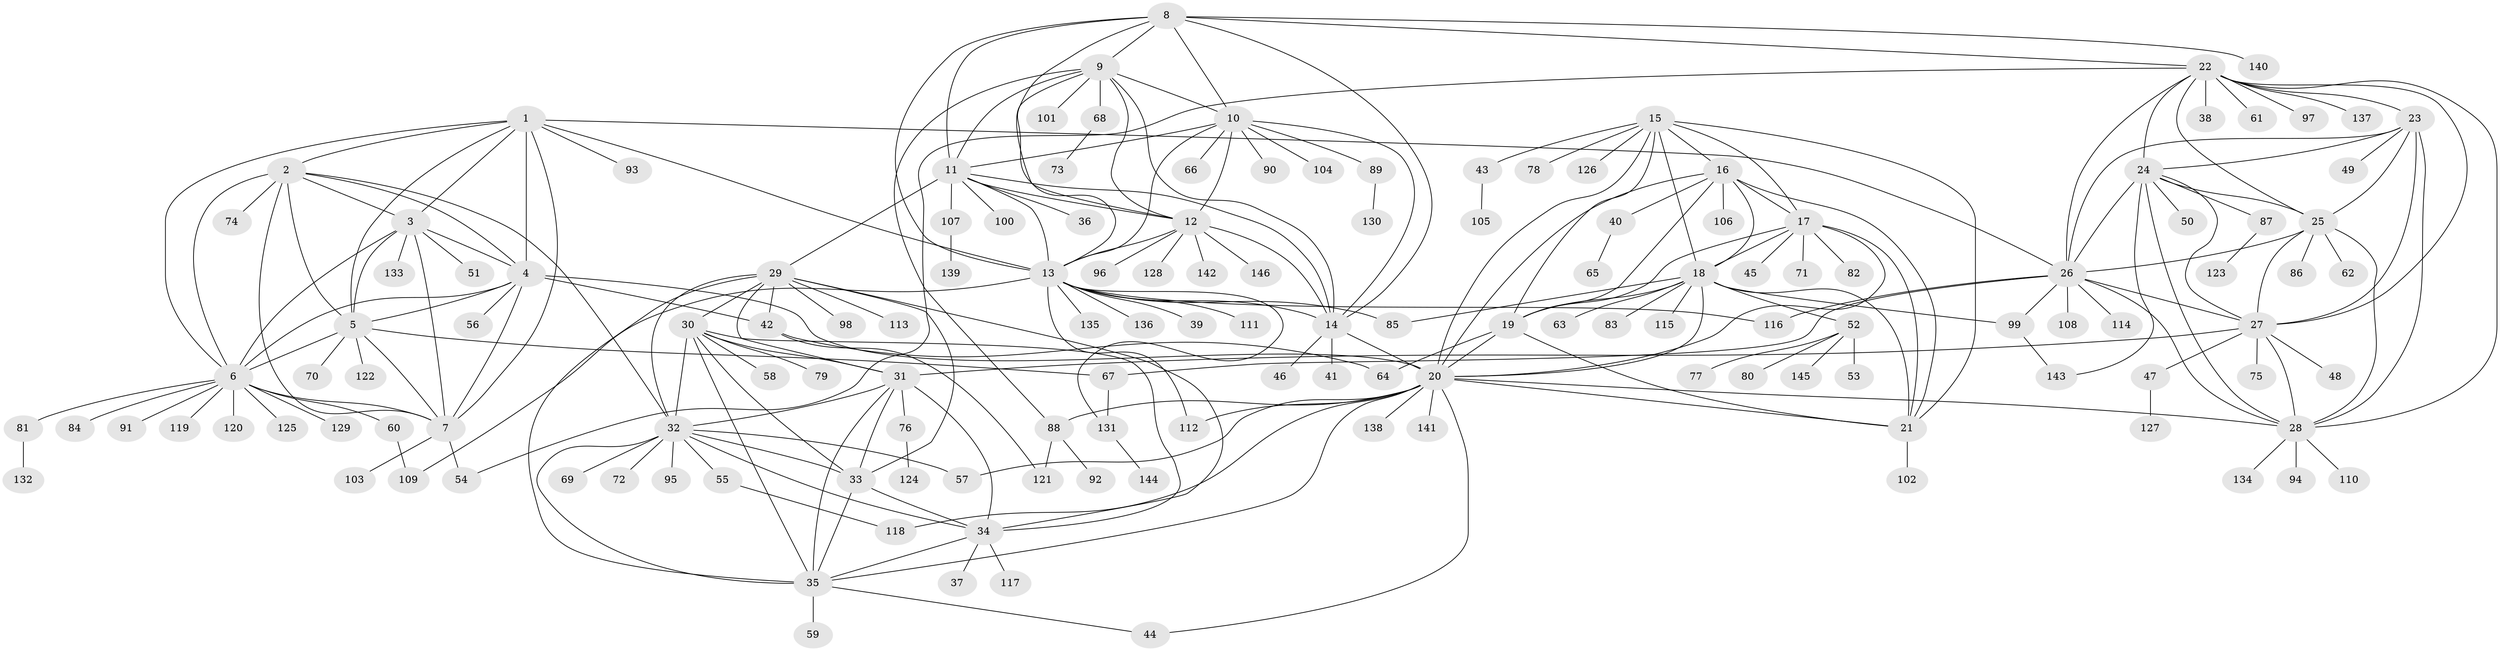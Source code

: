 // Generated by graph-tools (version 1.1) at 2025/26/03/09/25 03:26:38]
// undirected, 146 vertices, 242 edges
graph export_dot {
graph [start="1"]
  node [color=gray90,style=filled];
  1;
  2;
  3;
  4;
  5;
  6;
  7;
  8;
  9;
  10;
  11;
  12;
  13;
  14;
  15;
  16;
  17;
  18;
  19;
  20;
  21;
  22;
  23;
  24;
  25;
  26;
  27;
  28;
  29;
  30;
  31;
  32;
  33;
  34;
  35;
  36;
  37;
  38;
  39;
  40;
  41;
  42;
  43;
  44;
  45;
  46;
  47;
  48;
  49;
  50;
  51;
  52;
  53;
  54;
  55;
  56;
  57;
  58;
  59;
  60;
  61;
  62;
  63;
  64;
  65;
  66;
  67;
  68;
  69;
  70;
  71;
  72;
  73;
  74;
  75;
  76;
  77;
  78;
  79;
  80;
  81;
  82;
  83;
  84;
  85;
  86;
  87;
  88;
  89;
  90;
  91;
  92;
  93;
  94;
  95;
  96;
  97;
  98;
  99;
  100;
  101;
  102;
  103;
  104;
  105;
  106;
  107;
  108;
  109;
  110;
  111;
  112;
  113;
  114;
  115;
  116;
  117;
  118;
  119;
  120;
  121;
  122;
  123;
  124;
  125;
  126;
  127;
  128;
  129;
  130;
  131;
  132;
  133;
  134;
  135;
  136;
  137;
  138;
  139;
  140;
  141;
  142;
  143;
  144;
  145;
  146;
  1 -- 2;
  1 -- 3;
  1 -- 4;
  1 -- 5;
  1 -- 6;
  1 -- 7;
  1 -- 13;
  1 -- 26;
  1 -- 93;
  2 -- 3;
  2 -- 4;
  2 -- 5;
  2 -- 6;
  2 -- 7;
  2 -- 32;
  2 -- 74;
  3 -- 4;
  3 -- 5;
  3 -- 6;
  3 -- 7;
  3 -- 51;
  3 -- 133;
  4 -- 5;
  4 -- 6;
  4 -- 7;
  4 -- 20;
  4 -- 42;
  4 -- 56;
  5 -- 6;
  5 -- 7;
  5 -- 67;
  5 -- 70;
  5 -- 122;
  6 -- 7;
  6 -- 60;
  6 -- 81;
  6 -- 84;
  6 -- 91;
  6 -- 119;
  6 -- 120;
  6 -- 125;
  6 -- 129;
  7 -- 54;
  7 -- 103;
  8 -- 9;
  8 -- 10;
  8 -- 11;
  8 -- 12;
  8 -- 13;
  8 -- 14;
  8 -- 22;
  8 -- 140;
  9 -- 10;
  9 -- 11;
  9 -- 12;
  9 -- 13;
  9 -- 14;
  9 -- 68;
  9 -- 88;
  9 -- 101;
  10 -- 11;
  10 -- 12;
  10 -- 13;
  10 -- 14;
  10 -- 66;
  10 -- 89;
  10 -- 90;
  10 -- 104;
  11 -- 12;
  11 -- 13;
  11 -- 14;
  11 -- 29;
  11 -- 36;
  11 -- 100;
  11 -- 107;
  12 -- 13;
  12 -- 14;
  12 -- 96;
  12 -- 128;
  12 -- 142;
  12 -- 146;
  13 -- 14;
  13 -- 39;
  13 -- 85;
  13 -- 109;
  13 -- 111;
  13 -- 112;
  13 -- 116;
  13 -- 131;
  13 -- 135;
  13 -- 136;
  14 -- 20;
  14 -- 41;
  14 -- 46;
  15 -- 16;
  15 -- 17;
  15 -- 18;
  15 -- 19;
  15 -- 20;
  15 -- 21;
  15 -- 43;
  15 -- 78;
  15 -- 126;
  16 -- 17;
  16 -- 18;
  16 -- 19;
  16 -- 20;
  16 -- 21;
  16 -- 40;
  16 -- 106;
  17 -- 18;
  17 -- 19;
  17 -- 20;
  17 -- 21;
  17 -- 45;
  17 -- 71;
  17 -- 82;
  18 -- 19;
  18 -- 20;
  18 -- 21;
  18 -- 52;
  18 -- 63;
  18 -- 83;
  18 -- 85;
  18 -- 99;
  18 -- 115;
  19 -- 20;
  19 -- 21;
  19 -- 64;
  20 -- 21;
  20 -- 28;
  20 -- 35;
  20 -- 44;
  20 -- 57;
  20 -- 88;
  20 -- 112;
  20 -- 118;
  20 -- 138;
  20 -- 141;
  21 -- 102;
  22 -- 23;
  22 -- 24;
  22 -- 25;
  22 -- 26;
  22 -- 27;
  22 -- 28;
  22 -- 38;
  22 -- 54;
  22 -- 61;
  22 -- 97;
  22 -- 137;
  23 -- 24;
  23 -- 25;
  23 -- 26;
  23 -- 27;
  23 -- 28;
  23 -- 49;
  24 -- 25;
  24 -- 26;
  24 -- 27;
  24 -- 28;
  24 -- 50;
  24 -- 87;
  24 -- 143;
  25 -- 26;
  25 -- 27;
  25 -- 28;
  25 -- 62;
  25 -- 86;
  26 -- 27;
  26 -- 28;
  26 -- 67;
  26 -- 99;
  26 -- 108;
  26 -- 114;
  26 -- 116;
  27 -- 28;
  27 -- 31;
  27 -- 47;
  27 -- 48;
  27 -- 75;
  28 -- 94;
  28 -- 110;
  28 -- 134;
  29 -- 30;
  29 -- 31;
  29 -- 32;
  29 -- 33;
  29 -- 34;
  29 -- 35;
  29 -- 42;
  29 -- 98;
  29 -- 113;
  30 -- 31;
  30 -- 32;
  30 -- 33;
  30 -- 34;
  30 -- 35;
  30 -- 58;
  30 -- 79;
  31 -- 32;
  31 -- 33;
  31 -- 34;
  31 -- 35;
  31 -- 76;
  32 -- 33;
  32 -- 34;
  32 -- 35;
  32 -- 55;
  32 -- 57;
  32 -- 69;
  32 -- 72;
  32 -- 95;
  33 -- 34;
  33 -- 35;
  34 -- 35;
  34 -- 37;
  34 -- 117;
  35 -- 44;
  35 -- 59;
  40 -- 65;
  42 -- 64;
  42 -- 121;
  43 -- 105;
  47 -- 127;
  52 -- 53;
  52 -- 77;
  52 -- 80;
  52 -- 145;
  55 -- 118;
  60 -- 109;
  67 -- 131;
  68 -- 73;
  76 -- 124;
  81 -- 132;
  87 -- 123;
  88 -- 92;
  88 -- 121;
  89 -- 130;
  99 -- 143;
  107 -- 139;
  131 -- 144;
}
